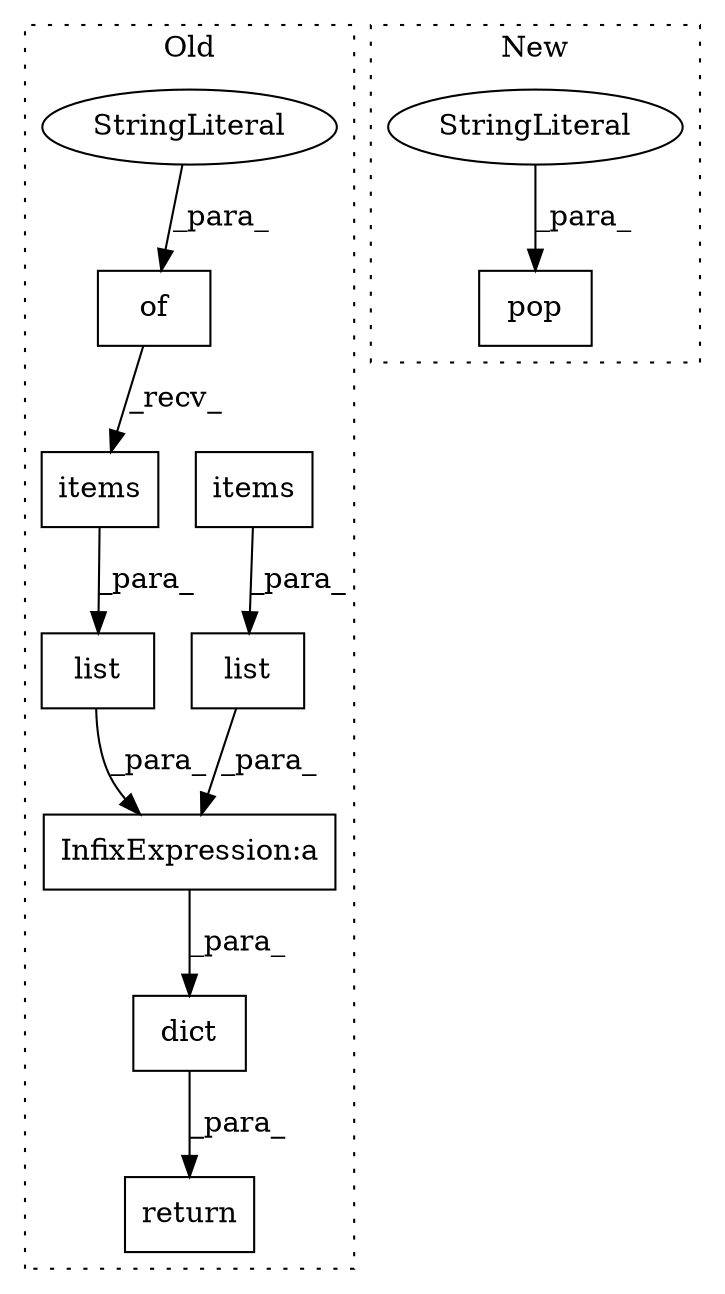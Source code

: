 digraph G {
subgraph cluster0 {
1 [label="list" a="32" s="40788,40812" l="5,1" shape="box"];
4 [label="InfixExpression:a" a="27" s="40813" l="3" shape="box"];
5 [label="list" a="32" s="40816,40835" l="5,1" shape="box"];
6 [label="of" a="32" s="40689,40716" l="3,1" shape="box"];
7 [label="dict" a="32" s="40783,40836" l="5,1" shape="box"];
8 [label="items" a="32" s="40805" l="7" shape="box"];
9 [label="StringLiteral" a="45" s="40692" l="10" shape="ellipse"];
10 [label="items" a="32" s="40828" l="7" shape="box"];
11 [label="return" a="41" s="40776" l="7" shape="box"];
label = "Old";
style="dotted";
}
subgraph cluster1 {
2 [label="pop" a="32" s="42489,42506" l="4,1" shape="box"];
3 [label="StringLiteral" a="45" s="42493" l="13" shape="ellipse"];
label = "New";
style="dotted";
}
1 -> 4 [label="_para_"];
3 -> 2 [label="_para_"];
4 -> 7 [label="_para_"];
5 -> 4 [label="_para_"];
6 -> 10 [label="_recv_"];
7 -> 11 [label="_para_"];
8 -> 1 [label="_para_"];
9 -> 6 [label="_para_"];
10 -> 5 [label="_para_"];
}